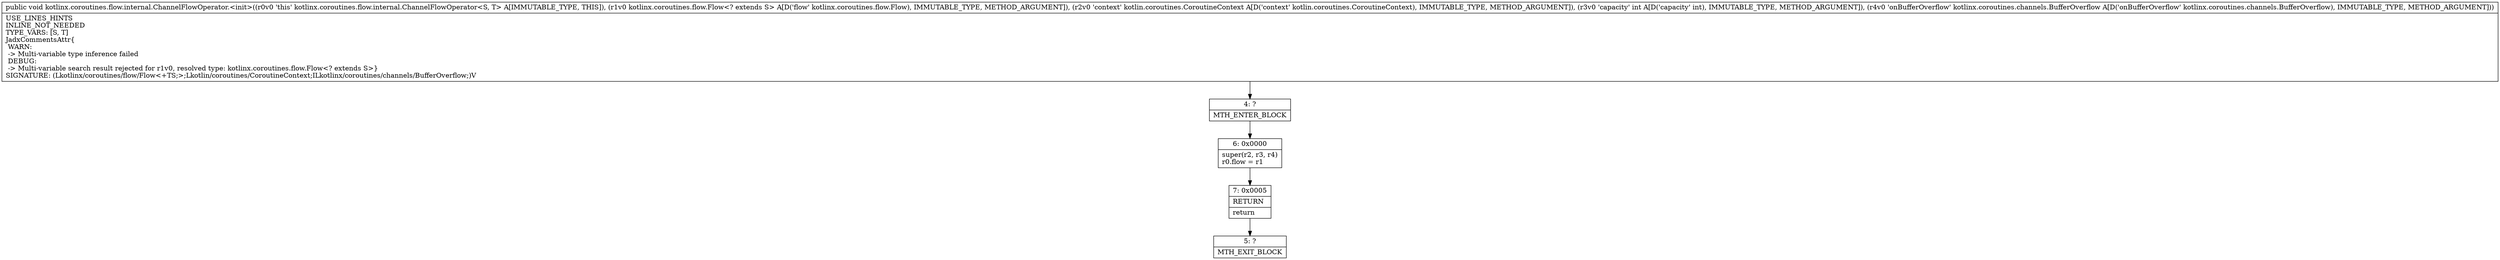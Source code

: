 digraph "CFG forkotlinx.coroutines.flow.internal.ChannelFlowOperator.\<init\>(Lkotlinx\/coroutines\/flow\/Flow;Lkotlin\/coroutines\/CoroutineContext;ILkotlinx\/coroutines\/channels\/BufferOverflow;)V" {
Node_4 [shape=record,label="{4\:\ ?|MTH_ENTER_BLOCK\l}"];
Node_6 [shape=record,label="{6\:\ 0x0000|super(r2, r3, r4)\lr0.flow = r1\l}"];
Node_7 [shape=record,label="{7\:\ 0x0005|RETURN\l|return\l}"];
Node_5 [shape=record,label="{5\:\ ?|MTH_EXIT_BLOCK\l}"];
MethodNode[shape=record,label="{public void kotlinx.coroutines.flow.internal.ChannelFlowOperator.\<init\>((r0v0 'this' kotlinx.coroutines.flow.internal.ChannelFlowOperator\<S, T\> A[IMMUTABLE_TYPE, THIS]), (r1v0 kotlinx.coroutines.flow.Flow\<? extends S\> A[D('flow' kotlinx.coroutines.flow.Flow), IMMUTABLE_TYPE, METHOD_ARGUMENT]), (r2v0 'context' kotlin.coroutines.CoroutineContext A[D('context' kotlin.coroutines.CoroutineContext), IMMUTABLE_TYPE, METHOD_ARGUMENT]), (r3v0 'capacity' int A[D('capacity' int), IMMUTABLE_TYPE, METHOD_ARGUMENT]), (r4v0 'onBufferOverflow' kotlinx.coroutines.channels.BufferOverflow A[D('onBufferOverflow' kotlinx.coroutines.channels.BufferOverflow), IMMUTABLE_TYPE, METHOD_ARGUMENT]))  | USE_LINES_HINTS\lINLINE_NOT_NEEDED\lTYPE_VARS: [S, T]\lJadxCommentsAttr\{\l WARN: \l \-\> Multi\-variable type inference failed\l DEBUG: \l \-\> Multi\-variable search result rejected for r1v0, resolved type: kotlinx.coroutines.flow.Flow\<? extends S\>\}\lSIGNATURE: (Lkotlinx\/coroutines\/flow\/Flow\<+TS;\>;Lkotlin\/coroutines\/CoroutineContext;ILkotlinx\/coroutines\/channels\/BufferOverflow;)V\l}"];
MethodNode -> Node_4;Node_4 -> Node_6;
Node_6 -> Node_7;
Node_7 -> Node_5;
}

